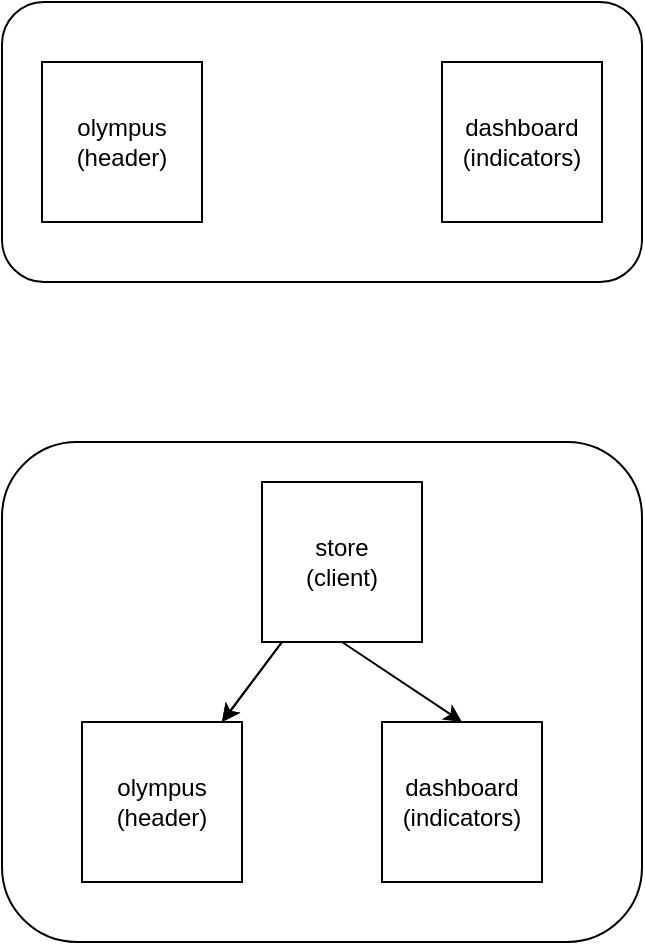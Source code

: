 <mxfile>
    <diagram id="gOH55azfy0SmTNyjanaK" name="Page-1">
        <mxGraphModel dx="1130" dy="860" grid="1" gridSize="10" guides="1" tooltips="1" connect="1" arrows="1" fold="1" page="1" pageScale="1" pageWidth="850" pageHeight="1100" math="0" shadow="0">
            <root>
                <mxCell id="0"/>
                <mxCell id="1" parent="0"/>
                <mxCell id="6" value="" style="rounded=1;whiteSpace=wrap;html=1;" vertex="1" parent="1">
                    <mxGeometry x="40" y="250" width="320" height="250" as="geometry"/>
                </mxCell>
                <mxCell id="5" value="" style="rounded=1;whiteSpace=wrap;html=1;" vertex="1" parent="1">
                    <mxGeometry x="40" y="30" width="320" height="140" as="geometry"/>
                </mxCell>
                <mxCell id="2" value="olympus&lt;br&gt;(header)" style="whiteSpace=wrap;html=1;aspect=fixed;" vertex="1" parent="1">
                    <mxGeometry x="80" y="390" width="80" height="80" as="geometry"/>
                </mxCell>
                <mxCell id="3" value="dashboard&lt;br&gt;(indicators)" style="whiteSpace=wrap;html=1;aspect=fixed;" vertex="1" parent="1">
                    <mxGeometry x="260" y="60" width="80" height="80" as="geometry"/>
                </mxCell>
                <mxCell id="7" value="olympus&lt;br&gt;(header)" style="whiteSpace=wrap;html=1;aspect=fixed;" vertex="1" parent="1">
                    <mxGeometry x="60" y="60" width="80" height="80" as="geometry"/>
                </mxCell>
                <mxCell id="8" value="dashboard&lt;br&gt;(indicators)" style="whiteSpace=wrap;html=1;aspect=fixed;" vertex="1" parent="1">
                    <mxGeometry x="230" y="390" width="80" height="80" as="geometry"/>
                </mxCell>
                <mxCell id="10" value="" style="edgeStyle=none;html=1;" edge="1" parent="1" source="9" target="2">
                    <mxGeometry relative="1" as="geometry"/>
                </mxCell>
                <mxCell id="11" value="" style="edgeStyle=none;html=1;" edge="1" parent="1" source="9" target="2">
                    <mxGeometry relative="1" as="geometry"/>
                </mxCell>
                <mxCell id="12" style="edgeStyle=none;html=1;exitX=0.5;exitY=1;exitDx=0;exitDy=0;entryX=0.5;entryY=0;entryDx=0;entryDy=0;" edge="1" parent="1" source="9" target="8">
                    <mxGeometry relative="1" as="geometry"/>
                </mxCell>
                <mxCell id="9" value="store&lt;br&gt;(client)" style="whiteSpace=wrap;html=1;aspect=fixed;" vertex="1" parent="1">
                    <mxGeometry x="170" y="270" width="80" height="80" as="geometry"/>
                </mxCell>
            </root>
        </mxGraphModel>
    </diagram>
</mxfile>